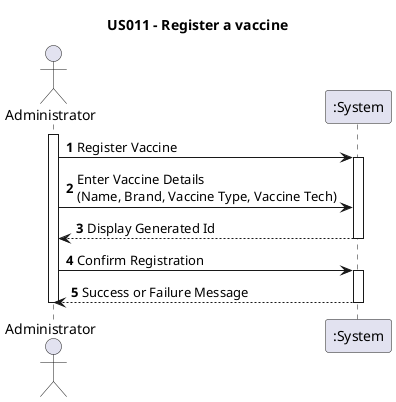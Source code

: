 @startuml
title US011 - Register a vaccine

autonumber

actor Administrator as Admin
participant ":System" as System

activate Admin
    Admin -> System: Register Vaccine

    activate System
    ' Form displayed
    Admin -> System: Enter Vaccine Details\n(Name, Brand, Vaccine Type, Vaccine Tech)

    'Name and Brand valid
    System --> Admin: Display Generated Id
    deactivate System

    Admin -> System: Confirm Registration
    activate System

    ' Registration confirmed
    System --> Admin: Success or Failure Message
    deactivate System
deactivate Admin
@enduml
